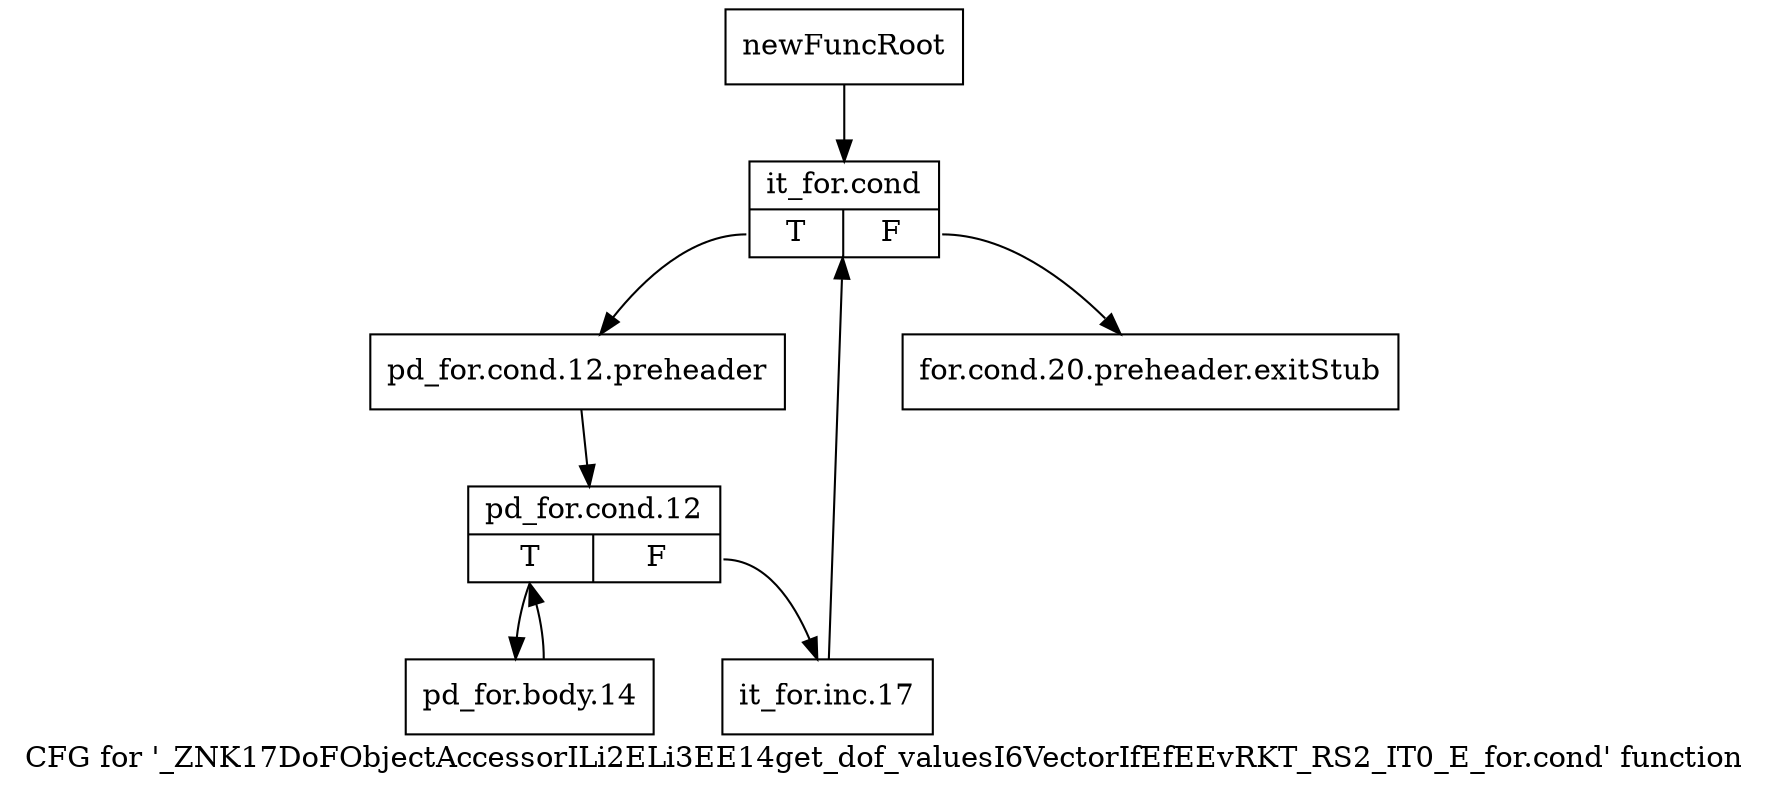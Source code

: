 digraph "CFG for '_ZNK17DoFObjectAccessorILi2ELi3EE14get_dof_valuesI6VectorIfEfEEvRKT_RS2_IT0_E_for.cond' function" {
	label="CFG for '_ZNK17DoFObjectAccessorILi2ELi3EE14get_dof_valuesI6VectorIfEfEEvRKT_RS2_IT0_E_for.cond' function";

	Node0x8e25d70 [shape=record,label="{newFuncRoot}"];
	Node0x8e25d70 -> Node0x8e25e10;
	Node0x8e25dc0 [shape=record,label="{for.cond.20.preheader.exitStub}"];
	Node0x8e25e10 [shape=record,label="{it_for.cond|{<s0>T|<s1>F}}"];
	Node0x8e25e10:s0 -> Node0x8e25e60;
	Node0x8e25e10:s1 -> Node0x8e25dc0;
	Node0x8e25e60 [shape=record,label="{pd_for.cond.12.preheader}"];
	Node0x8e25e60 -> Node0x8e25eb0;
	Node0x8e25eb0 [shape=record,label="{pd_for.cond.12|{<s0>T|<s1>F}}"];
	Node0x8e25eb0:s0 -> Node0x8e25f50;
	Node0x8e25eb0:s1 -> Node0x8e25f00;
	Node0x8e25f00 [shape=record,label="{it_for.inc.17}"];
	Node0x8e25f00 -> Node0x8e25e10;
	Node0x8e25f50 [shape=record,label="{pd_for.body.14}"];
	Node0x8e25f50 -> Node0x8e25eb0;
}
